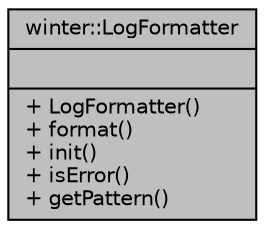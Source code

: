 digraph "winter::LogFormatter"
{
 // LATEX_PDF_SIZE
  edge [fontname="Helvetica",fontsize="10",labelfontname="Helvetica",labelfontsize="10"];
  node [fontname="Helvetica",fontsize="10",shape=record];
  Node1 [label="{winter::LogFormatter\n||+ LogFormatter()\l+ format()\l+ init()\l+ isError()\l+ getPattern()\l}",height=0.2,width=0.4,color="black", fillcolor="grey75", style="filled", fontcolor="black",tooltip="日志格式化"];
}
